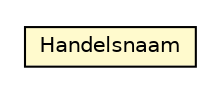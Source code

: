 #!/usr/local/bin/dot
#
# Class diagram 
# Generated by UMLGraph version R5_6-24-gf6e263 (http://www.umlgraph.org/)
#

digraph G {
	edge [fontname="Helvetica",fontsize=10,labelfontname="Helvetica",labelfontsize=10];
	node [fontname="Helvetica",fontsize=10,shape=plaintext];
	nodesep=0.25;
	ranksep=0.5;
	// nl.egem.stuf.sector.bg._0204.NNPFund.Handelsnaam
	c116750 [label=<<table title="nl.egem.stuf.sector.bg._0204.NNPFund.Handelsnaam" border="0" cellborder="1" cellspacing="0" cellpadding="2" port="p" bgcolor="lemonChiffon" href="./NNPFund.Handelsnaam.html">
		<tr><td><table border="0" cellspacing="0" cellpadding="1">
<tr><td align="center" balign="center"> Handelsnaam </td></tr>
		</table></td></tr>
		</table>>, URL="./NNPFund.Handelsnaam.html", fontname="Helvetica", fontcolor="black", fontsize=10.0];
}

